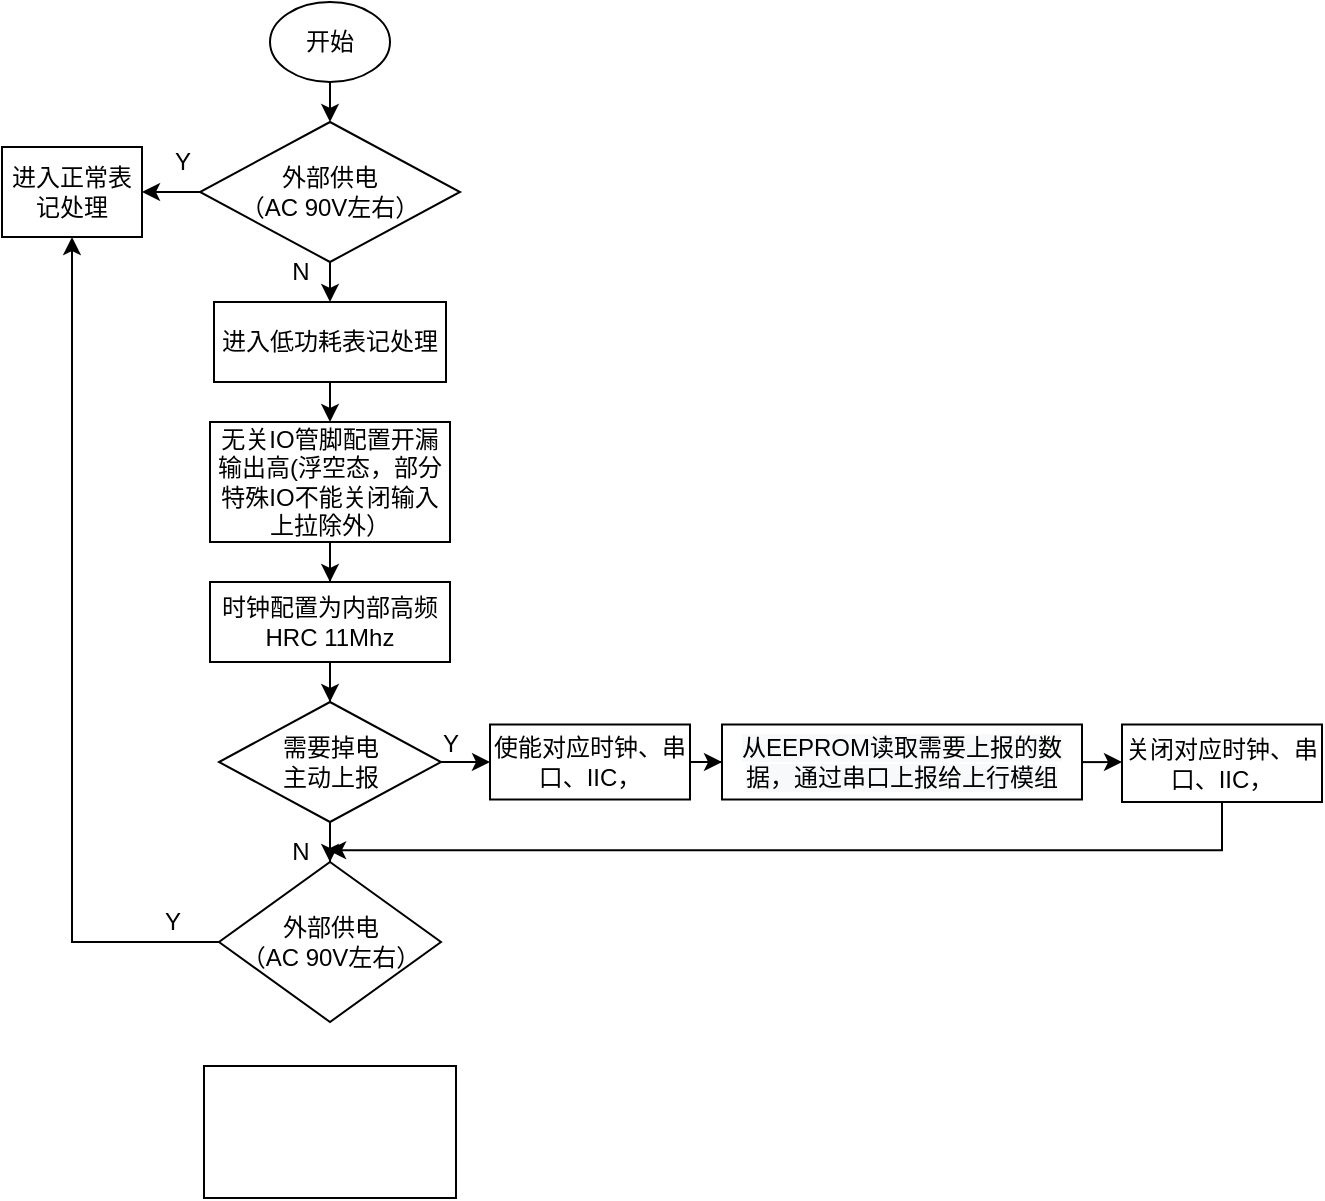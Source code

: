 <mxfile version="20.2.3" type="github">
  <diagram id="M8SiFTPXY_b9BN0Kya87" name="第 1 页">
    <mxGraphModel dx="891" dy="404" grid="1" gridSize="10" guides="1" tooltips="1" connect="1" arrows="1" fold="1" page="1" pageScale="1" pageWidth="827" pageHeight="1169" math="0" shadow="0">
      <root>
        <mxCell id="0" />
        <mxCell id="1" parent="0" />
        <mxCell id="UDKESpounTmMrRcanMY5-4" style="edgeStyle=orthogonalEdgeStyle;rounded=0;orthogonalLoop=1;jettySize=auto;html=1;exitX=0.5;exitY=1;exitDx=0;exitDy=0;entryX=0.5;entryY=0;entryDx=0;entryDy=0;" edge="1" parent="1" source="UDKESpounTmMrRcanMY5-2" target="UDKESpounTmMrRcanMY5-3">
          <mxGeometry relative="1" as="geometry" />
        </mxCell>
        <mxCell id="UDKESpounTmMrRcanMY5-2" value="开始" style="ellipse;whiteSpace=wrap;html=1;" vertex="1" parent="1">
          <mxGeometry x="204" y="20" width="60" height="40" as="geometry" />
        </mxCell>
        <mxCell id="UDKESpounTmMrRcanMY5-7" style="edgeStyle=orthogonalEdgeStyle;rounded=0;orthogonalLoop=1;jettySize=auto;html=1;exitX=0.5;exitY=1;exitDx=0;exitDy=0;entryX=0.5;entryY=0;entryDx=0;entryDy=0;" edge="1" parent="1" source="UDKESpounTmMrRcanMY5-3" target="UDKESpounTmMrRcanMY5-5">
          <mxGeometry relative="1" as="geometry" />
        </mxCell>
        <mxCell id="UDKESpounTmMrRcanMY5-13" value="" style="edgeStyle=orthogonalEdgeStyle;rounded=0;orthogonalLoop=1;jettySize=auto;html=1;" edge="1" parent="1" source="UDKESpounTmMrRcanMY5-3" target="UDKESpounTmMrRcanMY5-12">
          <mxGeometry relative="1" as="geometry" />
        </mxCell>
        <mxCell id="UDKESpounTmMrRcanMY5-3" value="外部供电&lt;br&gt;（AC 90V左右）" style="rhombus;whiteSpace=wrap;html=1;" vertex="1" parent="1">
          <mxGeometry x="169" y="80" width="130" height="70" as="geometry" />
        </mxCell>
        <mxCell id="UDKESpounTmMrRcanMY5-8" style="edgeStyle=orthogonalEdgeStyle;rounded=0;orthogonalLoop=1;jettySize=auto;html=1;exitX=0.5;exitY=1;exitDx=0;exitDy=0;entryX=0.5;entryY=0;entryDx=0;entryDy=0;" edge="1" parent="1" source="UDKESpounTmMrRcanMY5-5" target="UDKESpounTmMrRcanMY5-6">
          <mxGeometry relative="1" as="geometry" />
        </mxCell>
        <mxCell id="UDKESpounTmMrRcanMY5-5" value="进入低功耗表记处理" style="rounded=0;whiteSpace=wrap;html=1;" vertex="1" parent="1">
          <mxGeometry x="176" y="170" width="116" height="40" as="geometry" />
        </mxCell>
        <mxCell id="UDKESpounTmMrRcanMY5-17" value="" style="edgeStyle=orthogonalEdgeStyle;rounded=0;orthogonalLoop=1;jettySize=auto;html=1;" edge="1" parent="1" source="UDKESpounTmMrRcanMY5-6" target="UDKESpounTmMrRcanMY5-15">
          <mxGeometry relative="1" as="geometry" />
        </mxCell>
        <mxCell id="UDKESpounTmMrRcanMY5-6" value="无关IO管脚配置开漏输出高(浮空态，部分特殊IO不能关闭输入上拉除外）" style="rounded=0;whiteSpace=wrap;html=1;" vertex="1" parent="1">
          <mxGeometry x="174" y="230" width="120" height="60" as="geometry" />
        </mxCell>
        <mxCell id="UDKESpounTmMrRcanMY5-9" style="edgeStyle=orthogonalEdgeStyle;rounded=0;orthogonalLoop=1;jettySize=auto;html=1;exitX=0.5;exitY=1;exitDx=0;exitDy=0;" edge="1" parent="1" source="UDKESpounTmMrRcanMY5-3" target="UDKESpounTmMrRcanMY5-3">
          <mxGeometry relative="1" as="geometry" />
        </mxCell>
        <mxCell id="UDKESpounTmMrRcanMY5-21" value="" style="edgeStyle=orthogonalEdgeStyle;rounded=0;orthogonalLoop=1;jettySize=auto;html=1;" edge="1" parent="1" source="UDKESpounTmMrRcanMY5-10" target="UDKESpounTmMrRcanMY5-19">
          <mxGeometry relative="1" as="geometry" />
        </mxCell>
        <mxCell id="UDKESpounTmMrRcanMY5-28" value="" style="edgeStyle=orthogonalEdgeStyle;rounded=0;orthogonalLoop=1;jettySize=auto;html=1;" edge="1" parent="1" source="UDKESpounTmMrRcanMY5-10" target="UDKESpounTmMrRcanMY5-27">
          <mxGeometry relative="1" as="geometry" />
        </mxCell>
        <mxCell id="UDKESpounTmMrRcanMY5-10" value="需要掉电&lt;br&gt;主动上报" style="rhombus;whiteSpace=wrap;html=1;" vertex="1" parent="1">
          <mxGeometry x="178.5" y="370" width="111" height="60" as="geometry" />
        </mxCell>
        <mxCell id="UDKESpounTmMrRcanMY5-11" value="N" style="text;html=1;align=center;verticalAlign=middle;resizable=0;points=[];autosize=1;strokeColor=none;fillColor=none;" vertex="1" parent="1">
          <mxGeometry x="204" y="140" width="30" height="30" as="geometry" />
        </mxCell>
        <mxCell id="UDKESpounTmMrRcanMY5-12" value="进入正常表记处理" style="rounded=0;whiteSpace=wrap;html=1;" vertex="1" parent="1">
          <mxGeometry x="70" y="92.5" width="70" height="45" as="geometry" />
        </mxCell>
        <mxCell id="UDKESpounTmMrRcanMY5-14" value="Y" style="text;html=1;align=center;verticalAlign=middle;resizable=0;points=[];autosize=1;strokeColor=none;fillColor=none;" vertex="1" parent="1">
          <mxGeometry x="145" y="85" width="30" height="30" as="geometry" />
        </mxCell>
        <mxCell id="UDKESpounTmMrRcanMY5-18" value="" style="edgeStyle=orthogonalEdgeStyle;rounded=0;orthogonalLoop=1;jettySize=auto;html=1;" edge="1" parent="1" source="UDKESpounTmMrRcanMY5-15" target="UDKESpounTmMrRcanMY5-10">
          <mxGeometry relative="1" as="geometry" />
        </mxCell>
        <mxCell id="UDKESpounTmMrRcanMY5-15" value="时钟配置为内部高频HRC 11Mhz" style="rounded=0;whiteSpace=wrap;html=1;" vertex="1" parent="1">
          <mxGeometry x="174" y="310" width="120" height="40" as="geometry" />
        </mxCell>
        <mxCell id="UDKESpounTmMrRcanMY5-23" value="" style="edgeStyle=orthogonalEdgeStyle;rounded=0;orthogonalLoop=1;jettySize=auto;html=1;" edge="1" parent="1" source="UDKESpounTmMrRcanMY5-19" target="UDKESpounTmMrRcanMY5-20">
          <mxGeometry relative="1" as="geometry" />
        </mxCell>
        <mxCell id="UDKESpounTmMrRcanMY5-19" value="使能对应时钟、串口、IIC，" style="rounded=0;whiteSpace=wrap;html=1;" vertex="1" parent="1">
          <mxGeometry x="314" y="381.25" width="100" height="37.5" as="geometry" />
        </mxCell>
        <mxCell id="UDKESpounTmMrRcanMY5-25" value="" style="edgeStyle=orthogonalEdgeStyle;rounded=0;orthogonalLoop=1;jettySize=auto;html=1;" edge="1" parent="1" source="UDKESpounTmMrRcanMY5-20" target="UDKESpounTmMrRcanMY5-24">
          <mxGeometry relative="1" as="geometry" />
        </mxCell>
        <mxCell id="UDKESpounTmMrRcanMY5-20" value="&lt;span style=&quot;color: rgb(0, 0, 0); font-family: Helvetica; font-size: 12px; font-style: normal; font-variant-ligatures: normal; font-variant-caps: normal; font-weight: 400; letter-spacing: normal; orphans: 2; text-align: center; text-indent: 0px; text-transform: none; widows: 2; word-spacing: 0px; -webkit-text-stroke-width: 0px; background-color: rgb(248, 249, 250); text-decoration-thickness: initial; text-decoration-style: initial; text-decoration-color: initial; float: none; display: inline !important;&quot;&gt;从EEPROM读取需要上报的数据，通过串口上报给上行模组&lt;/span&gt;" style="rounded=0;whiteSpace=wrap;html=1;" vertex="1" parent="1">
          <mxGeometry x="430" y="381.25" width="180" height="37.5" as="geometry" />
        </mxCell>
        <mxCell id="UDKESpounTmMrRcanMY5-34" style="edgeStyle=orthogonalEdgeStyle;rounded=0;orthogonalLoop=1;jettySize=auto;html=1;exitX=0.5;exitY=1;exitDx=0;exitDy=0;entryX=0.968;entryY=0.469;entryDx=0;entryDy=0;entryPerimeter=0;" edge="1" parent="1" source="UDKESpounTmMrRcanMY5-24" target="UDKESpounTmMrRcanMY5-29">
          <mxGeometry relative="1" as="geometry" />
        </mxCell>
        <mxCell id="UDKESpounTmMrRcanMY5-24" value="关闭对应时钟、串口、IIC，" style="rounded=0;whiteSpace=wrap;html=1;" vertex="1" parent="1">
          <mxGeometry x="630" y="381.25" width="100" height="38.75" as="geometry" />
        </mxCell>
        <mxCell id="UDKESpounTmMrRcanMY5-26" value="Y" style="text;html=1;align=center;verticalAlign=middle;resizable=0;points=[];autosize=1;strokeColor=none;fillColor=none;" vertex="1" parent="1">
          <mxGeometry x="279" y="376.25" width="30" height="30" as="geometry" />
        </mxCell>
        <mxCell id="UDKESpounTmMrRcanMY5-35" style="edgeStyle=orthogonalEdgeStyle;rounded=0;orthogonalLoop=1;jettySize=auto;html=1;exitX=0;exitY=0.5;exitDx=0;exitDy=0;entryX=0.5;entryY=1;entryDx=0;entryDy=0;" edge="1" parent="1" source="UDKESpounTmMrRcanMY5-27" target="UDKESpounTmMrRcanMY5-12">
          <mxGeometry relative="1" as="geometry" />
        </mxCell>
        <mxCell id="UDKESpounTmMrRcanMY5-27" value="外部供电&lt;br&gt;（AC 90V左右）" style="rhombus;whiteSpace=wrap;html=1;" vertex="1" parent="1">
          <mxGeometry x="178.5" y="450" width="111" height="80" as="geometry" />
        </mxCell>
        <mxCell id="UDKESpounTmMrRcanMY5-29" value="N" style="text;html=1;align=center;verticalAlign=middle;resizable=0;points=[];autosize=1;strokeColor=none;fillColor=none;" vertex="1" parent="1">
          <mxGeometry x="204" y="430" width="30" height="30" as="geometry" />
        </mxCell>
        <mxCell id="UDKESpounTmMrRcanMY5-36" value="Y" style="text;html=1;align=center;verticalAlign=middle;resizable=0;points=[];autosize=1;strokeColor=none;fillColor=none;" vertex="1" parent="1">
          <mxGeometry x="140" y="465" width="30" height="30" as="geometry" />
        </mxCell>
        <mxCell id="UDKESpounTmMrRcanMY5-37" value="" style="rounded=0;whiteSpace=wrap;html=1;" vertex="1" parent="1">
          <mxGeometry x="171" y="552" width="126" height="66" as="geometry" />
        </mxCell>
      </root>
    </mxGraphModel>
  </diagram>
</mxfile>
